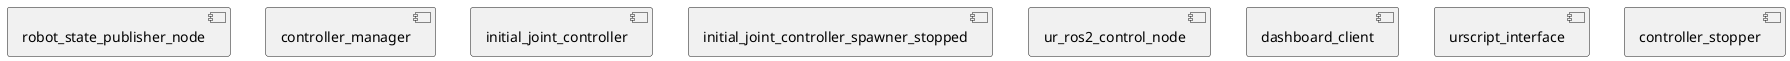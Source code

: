 @startuml

/'SUBSYSTEMS'/

  component robot_state_publisher_node {

/' PORTS DEFINED AS AVAILABLE IN THE ROSSYSTEM FILE '/

/' PORTS FROM THE ORIGINAL NODE '/
  }

  component controller_manager {

/' PORTS DEFINED AS AVAILABLE IN THE ROSSYSTEM FILE '/

/' PORTS FROM THE ORIGINAL NODE '/
  }

  component initial_joint_controller {

/' PORTS DEFINED AS AVAILABLE IN THE ROSSYSTEM FILE '/

/' PORTS FROM THE ORIGINAL NODE '/
  }

  component initial_joint_controller_spawner_stopped {

/' PORTS DEFINED AS AVAILABLE IN THE ROSSYSTEM FILE '/

/' PORTS FROM THE ORIGINAL NODE '/
  }

  component ur_ros2_control_node {

/' PORTS DEFINED AS AVAILABLE IN THE ROSSYSTEM FILE '/

/' PORTS FROM THE ORIGINAL NODE '/
  }

  component dashboard_client {

/' PORTS DEFINED AS AVAILABLE IN THE ROSSYSTEM FILE '/

/' PORTS FROM THE ORIGINAL NODE '/
  }

  component urscript_interface {

/' PORTS DEFINED AS AVAILABLE IN THE ROSSYSTEM FILE '/

/' PORTS FROM THE ORIGINAL NODE '/
  }

  component controller_stopper {

/' PORTS DEFINED AS AVAILABLE IN THE ROSSYSTEM FILE '/

/' PORTS FROM THE ORIGINAL NODE '/
  }


@enduml